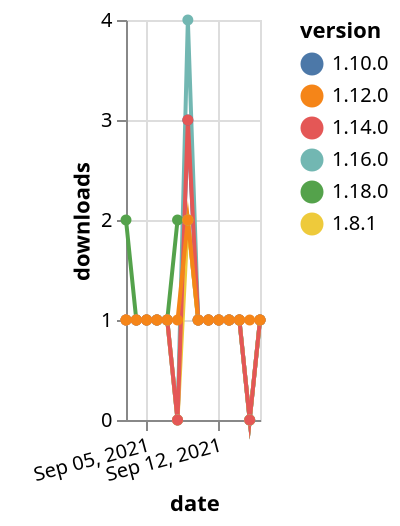 {"$schema": "https://vega.github.io/schema/vega-lite/v5.json", "description": "A simple bar chart with embedded data.", "data": {"values": [{"date": "2021-09-03", "total": 124, "delta": 2, "version": "1.18.0"}, {"date": "2021-09-04", "total": 125, "delta": 1, "version": "1.18.0"}, {"date": "2021-09-05", "total": 126, "delta": 1, "version": "1.18.0"}, {"date": "2021-09-06", "total": 127, "delta": 1, "version": "1.18.0"}, {"date": "2021-09-07", "total": 128, "delta": 1, "version": "1.18.0"}, {"date": "2021-09-08", "total": 130, "delta": 2, "version": "1.18.0"}, {"date": "2021-09-09", "total": 132, "delta": 2, "version": "1.18.0"}, {"date": "2021-09-10", "total": 133, "delta": 1, "version": "1.18.0"}, {"date": "2021-09-11", "total": 134, "delta": 1, "version": "1.18.0"}, {"date": "2021-09-12", "total": 135, "delta": 1, "version": "1.18.0"}, {"date": "2021-09-13", "total": 136, "delta": 1, "version": "1.18.0"}, {"date": "2021-09-14", "total": 137, "delta": 1, "version": "1.18.0"}, {"date": "2021-09-15", "total": 137, "delta": 0, "version": "1.18.0"}, {"date": "2021-09-16", "total": 138, "delta": 1, "version": "1.18.0"}, {"date": "2021-09-03", "total": 208, "delta": 1, "version": "1.10.0"}, {"date": "2021-09-04", "total": 209, "delta": 1, "version": "1.10.0"}, {"date": "2021-09-05", "total": 210, "delta": 1, "version": "1.10.0"}, {"date": "2021-09-06", "total": 211, "delta": 1, "version": "1.10.0"}, {"date": "2021-09-07", "total": 212, "delta": 1, "version": "1.10.0"}, {"date": "2021-09-08", "total": 212, "delta": 0, "version": "1.10.0"}, {"date": "2021-09-09", "total": 215, "delta": 3, "version": "1.10.0"}, {"date": "2021-09-10", "total": 216, "delta": 1, "version": "1.10.0"}, {"date": "2021-09-11", "total": 217, "delta": 1, "version": "1.10.0"}, {"date": "2021-09-12", "total": 218, "delta": 1, "version": "1.10.0"}, {"date": "2021-09-13", "total": 219, "delta": 1, "version": "1.10.0"}, {"date": "2021-09-14", "total": 220, "delta": 1, "version": "1.10.0"}, {"date": "2021-09-15", "total": 220, "delta": 0, "version": "1.10.0"}, {"date": "2021-09-16", "total": 221, "delta": 1, "version": "1.10.0"}, {"date": "2021-09-03", "total": 203, "delta": 1, "version": "1.16.0"}, {"date": "2021-09-04", "total": 204, "delta": 1, "version": "1.16.0"}, {"date": "2021-09-05", "total": 205, "delta": 1, "version": "1.16.0"}, {"date": "2021-09-06", "total": 206, "delta": 1, "version": "1.16.0"}, {"date": "2021-09-07", "total": 207, "delta": 1, "version": "1.16.0"}, {"date": "2021-09-08", "total": 207, "delta": 0, "version": "1.16.0"}, {"date": "2021-09-09", "total": 211, "delta": 4, "version": "1.16.0"}, {"date": "2021-09-10", "total": 212, "delta": 1, "version": "1.16.0"}, {"date": "2021-09-11", "total": 213, "delta": 1, "version": "1.16.0"}, {"date": "2021-09-12", "total": 214, "delta": 1, "version": "1.16.0"}, {"date": "2021-09-13", "total": 215, "delta": 1, "version": "1.16.0"}, {"date": "2021-09-14", "total": 216, "delta": 1, "version": "1.16.0"}, {"date": "2021-09-15", "total": 216, "delta": 0, "version": "1.16.0"}, {"date": "2021-09-16", "total": 217, "delta": 1, "version": "1.16.0"}, {"date": "2021-09-03", "total": 257, "delta": 1, "version": "1.8.1"}, {"date": "2021-09-04", "total": 258, "delta": 1, "version": "1.8.1"}, {"date": "2021-09-05", "total": 259, "delta": 1, "version": "1.8.1"}, {"date": "2021-09-06", "total": 260, "delta": 1, "version": "1.8.1"}, {"date": "2021-09-07", "total": 261, "delta": 1, "version": "1.8.1"}, {"date": "2021-09-08", "total": 261, "delta": 0, "version": "1.8.1"}, {"date": "2021-09-09", "total": 263, "delta": 2, "version": "1.8.1"}, {"date": "2021-09-10", "total": 264, "delta": 1, "version": "1.8.1"}, {"date": "2021-09-11", "total": 265, "delta": 1, "version": "1.8.1"}, {"date": "2021-09-12", "total": 266, "delta": 1, "version": "1.8.1"}, {"date": "2021-09-13", "total": 267, "delta": 1, "version": "1.8.1"}, {"date": "2021-09-14", "total": 268, "delta": 1, "version": "1.8.1"}, {"date": "2021-09-15", "total": 268, "delta": 0, "version": "1.8.1"}, {"date": "2021-09-16", "total": 269, "delta": 1, "version": "1.8.1"}, {"date": "2021-09-03", "total": 176, "delta": 1, "version": "1.14.0"}, {"date": "2021-09-04", "total": 177, "delta": 1, "version": "1.14.0"}, {"date": "2021-09-05", "total": 178, "delta": 1, "version": "1.14.0"}, {"date": "2021-09-06", "total": 179, "delta": 1, "version": "1.14.0"}, {"date": "2021-09-07", "total": 180, "delta": 1, "version": "1.14.0"}, {"date": "2021-09-08", "total": 180, "delta": 0, "version": "1.14.0"}, {"date": "2021-09-09", "total": 183, "delta": 3, "version": "1.14.0"}, {"date": "2021-09-10", "total": 184, "delta": 1, "version": "1.14.0"}, {"date": "2021-09-11", "total": 185, "delta": 1, "version": "1.14.0"}, {"date": "2021-09-12", "total": 186, "delta": 1, "version": "1.14.0"}, {"date": "2021-09-13", "total": 187, "delta": 1, "version": "1.14.0"}, {"date": "2021-09-14", "total": 188, "delta": 1, "version": "1.14.0"}, {"date": "2021-09-15", "total": 188, "delta": 0, "version": "1.14.0"}, {"date": "2021-09-16", "total": 189, "delta": 1, "version": "1.14.0"}, {"date": "2021-09-03", "total": 202, "delta": 1, "version": "1.12.0"}, {"date": "2021-09-04", "total": 203, "delta": 1, "version": "1.12.0"}, {"date": "2021-09-05", "total": 204, "delta": 1, "version": "1.12.0"}, {"date": "2021-09-06", "total": 205, "delta": 1, "version": "1.12.0"}, {"date": "2021-09-07", "total": 206, "delta": 1, "version": "1.12.0"}, {"date": "2021-09-08", "total": 207, "delta": 1, "version": "1.12.0"}, {"date": "2021-09-09", "total": 209, "delta": 2, "version": "1.12.0"}, {"date": "2021-09-10", "total": 210, "delta": 1, "version": "1.12.0"}, {"date": "2021-09-11", "total": 211, "delta": 1, "version": "1.12.0"}, {"date": "2021-09-12", "total": 212, "delta": 1, "version": "1.12.0"}, {"date": "2021-09-13", "total": 213, "delta": 1, "version": "1.12.0"}, {"date": "2021-09-14", "total": 214, "delta": 1, "version": "1.12.0"}, {"date": "2021-09-15", "total": 215, "delta": 1, "version": "1.12.0"}, {"date": "2021-09-16", "total": 216, "delta": 1, "version": "1.12.0"}]}, "width": "container", "mark": {"type": "line", "point": {"filled": true}}, "encoding": {"x": {"field": "date", "type": "temporal", "timeUnit": "yearmonthdate", "title": "date", "axis": {"labelAngle": -15}}, "y": {"field": "delta", "type": "quantitative", "title": "downloads"}, "color": {"field": "version", "type": "nominal"}, "tooltip": {"field": "delta"}}}